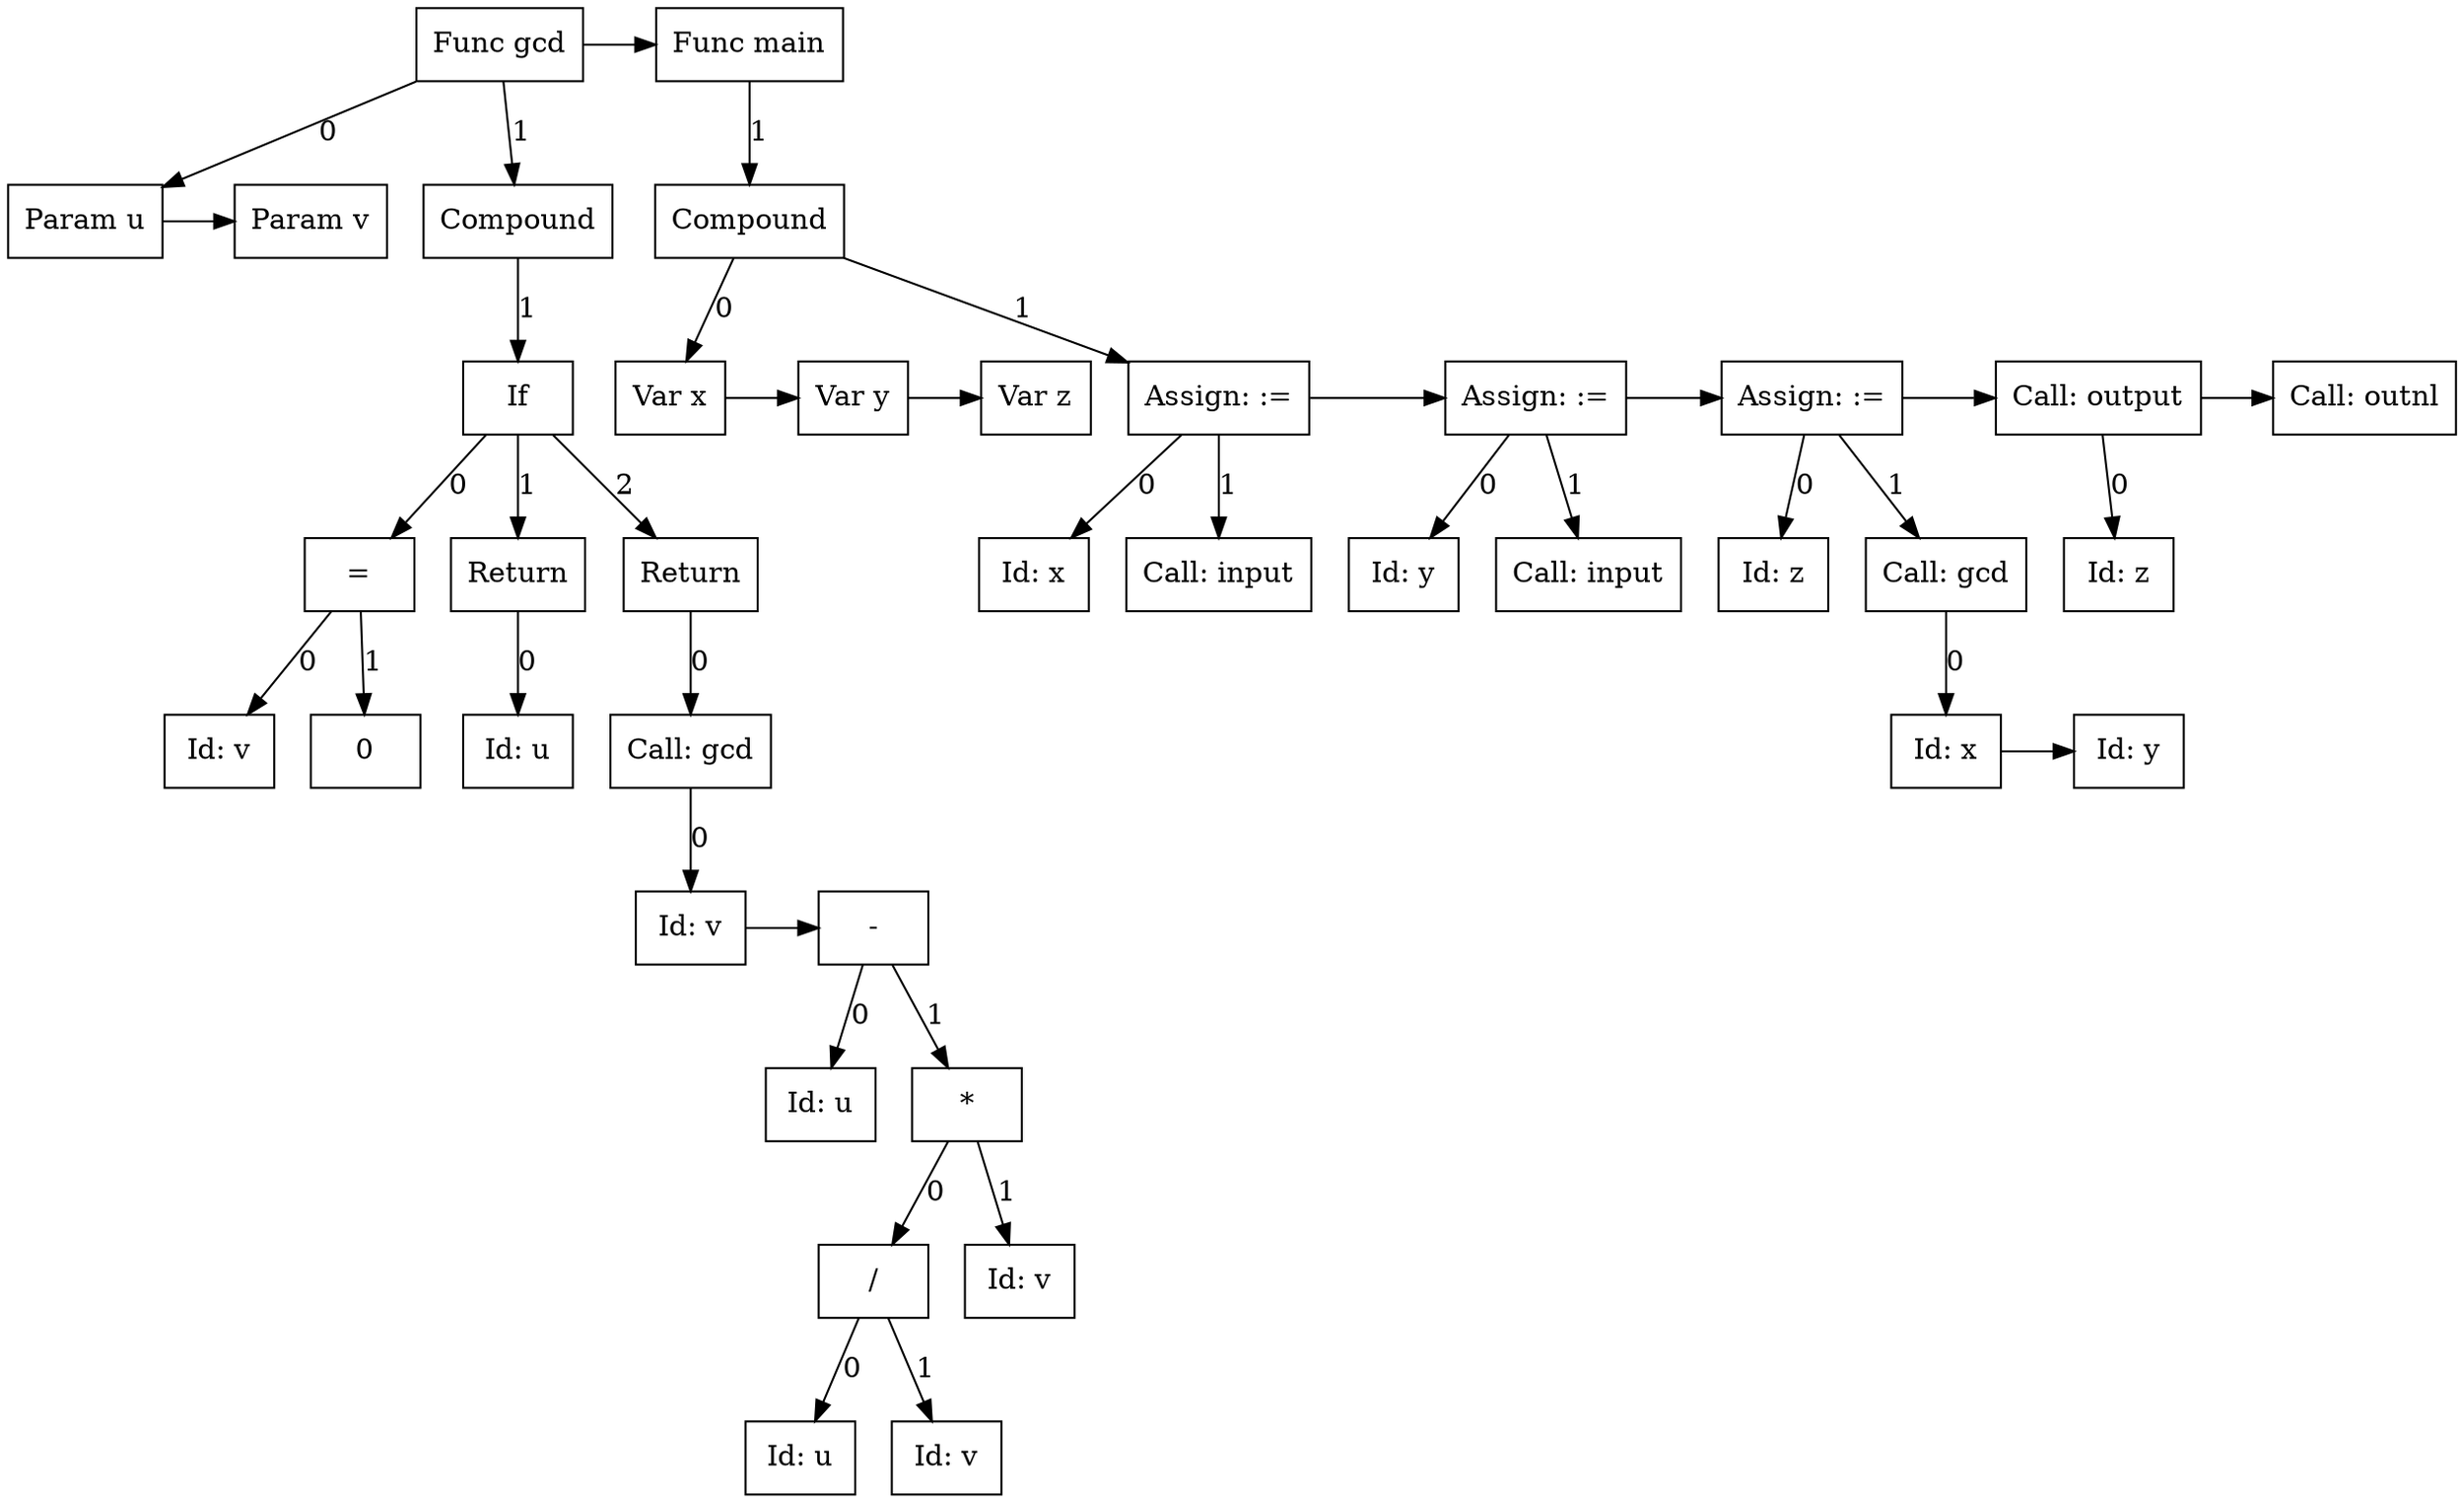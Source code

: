 digraph G {
node19 [label="Func gcd"; shape=box];
subgraph childNames_19 {
rankdir="LR"; rank="same"; ordering=out
node0 [label="Param u"; shape=box];
node18 [label="Compound"; shape=box];
}

subgraph childPtrs_19 {
rankdir="TB";
node19 -> node0 [label="0"];
node19 -> node18 [label="1"];
}

subgraph SibNames_0 {
rankdir="LR"; rank="same";
node0 [label="Param u"; shape=box];
node1 [label="Param v"; shape=box];
}

subgraph SibPtrs_0 {
rankdir="LR";
node0 -> node1;
}

subgraph childNames_18 {
rankdir="LR"; rank="same"; ordering=out
node17 [label="If"; shape=box];
}

subgraph childPtrs_18 {
rankdir="TB";
node18 -> node17 [label="1"];
}

subgraph childNames_17 {
rankdir="LR"; rank="same"; ordering=out
node4 [label="="; shape=box];
node6 [label="Return"; shape=box];
node16 [label="Return"; shape=box];
}

subgraph childPtrs_17 {
rankdir="TB";
node17 -> node4 [label="0"];
node17 -> node6 [label="1"];
node17 -> node16 [label="2"];
}

subgraph childNames_4 {
rankdir="LR"; rank="same"; ordering=out
node2 [label="Id: v"; shape=box];
node3 [label="0"; shape=box];
}

subgraph childPtrs_4 {
rankdir="TB";
node4 -> node2 [label="0"];
node4 -> node3 [label="1"];
}

subgraph childNames_6 {
rankdir="LR"; rank="same"; ordering=out
node5 [label="Id: u"; shape=box];
}

subgraph childPtrs_6 {
rankdir="TB";
node6 -> node5 [label="0"];
}

subgraph childNames_16 {
rankdir="LR"; rank="same"; ordering=out
node15 [label="Call: gcd"; shape=box];
}

subgraph childPtrs_16 {
rankdir="TB";
node16 -> node15 [label="0"];
}

subgraph childNames_15 {
rankdir="LR"; rank="same"; ordering=out
node7 [label="Id: v"; shape=box];
}

subgraph childPtrs_15 {
rankdir="TB";
node15 -> node7 [label="0"];
}

subgraph SibNames_7 {
rankdir="LR"; rank="same";
node7 [label="Id: v"; shape=box];
node14 [label="-"; shape=box];
}

subgraph SibPtrs_7 {
rankdir="LR";
node7 -> node14;
}

subgraph childNames_14 {
rankdir="LR"; rank="same"; ordering=out
node8 [label="Id: u"; shape=box];
node13 [label="*"; shape=box];
}

subgraph childPtrs_14 {
rankdir="TB";
node14 -> node8 [label="0"];
node14 -> node13 [label="1"];
}

subgraph childNames_13 {
rankdir="LR"; rank="same"; ordering=out
node11 [label="/"; shape=box];
node12 [label="Id: v"; shape=box];
}

subgraph childPtrs_13 {
rankdir="TB";
node13 -> node11 [label="0"];
node13 -> node12 [label="1"];
}

subgraph childNames_11 {
rankdir="LR"; rank="same"; ordering=out
node9 [label="Id: u"; shape=box];
node10 [label="Id: v"; shape=box];
}

subgraph childPtrs_11 {
rankdir="TB";
node11 -> node9 [label="0"];
node11 -> node10 [label="1"];
}

subgraph SibNames_19 {
rankdir="LR"; rank="same";
node19 [label="Func gcd"; shape=box];
node38 [label="Func main"; shape=box];
}

subgraph SibPtrs_19 {
rankdir="LR";
node19 -> node38;
}

subgraph childNames_38 {
rankdir="LR"; rank="same"; ordering=out
node37 [label="Compound"; shape=box];
}

subgraph childPtrs_38 {
rankdir="TB";
node38 -> node37 [label="1"];
}

subgraph childNames_37 {
rankdir="LR"; rank="same"; ordering=out
node20 [label="Var x"; shape=box];
node25 [label="Assign: :="; shape=box];
}

subgraph childPtrs_37 {
rankdir="TB";
node37 -> node20 [label="0"];
node37 -> node25 [label="1"];
}

subgraph SibNames_20 {
rankdir="LR"; rank="same";
node20 [label="Var x"; shape=box];
node21 [label="Var y"; shape=box];
node22 [label="Var z"; shape=box];
}

subgraph SibPtrs_20 {
rankdir="LR";
node20 -> node21;
node21 -> node22;
}

subgraph childNames_25 {
rankdir="LR"; rank="same"; ordering=out
node23 [label="Id: x"; shape=box];
node24 [label="Call: input"; shape=box];
}

subgraph childPtrs_25 {
rankdir="TB";
node25 -> node23 [label="0"];
node25 -> node24 [label="1"];
}

subgraph SibNames_25 {
rankdir="LR"; rank="same";
node25 [label="Assign: :="; shape=box];
node28 [label="Assign: :="; shape=box];
node33 [label="Assign: :="; shape=box];
node35 [label="Call: output"; shape=box];
node36 [label="Call: outnl"; shape=box];
}

subgraph SibPtrs_25 {
rankdir="LR";
node25 -> node28;
node28 -> node33;
node33 -> node35;
node35 -> node36;
}

subgraph childNames_28 {
rankdir="LR"; rank="same"; ordering=out
node26 [label="Id: y"; shape=box];
node27 [label="Call: input"; shape=box];
}

subgraph childPtrs_28 {
rankdir="TB";
node28 -> node26 [label="0"];
node28 -> node27 [label="1"];
}

subgraph childNames_33 {
rankdir="LR"; rank="same"; ordering=out
node29 [label="Id: z"; shape=box];
node32 [label="Call: gcd"; shape=box];
}

subgraph childPtrs_33 {
rankdir="TB";
node33 -> node29 [label="0"];
node33 -> node32 [label="1"];
}

subgraph childNames_32 {
rankdir="LR"; rank="same"; ordering=out
node30 [label="Id: x"; shape=box];
}

subgraph childPtrs_32 {
rankdir="TB";
node32 -> node30 [label="0"];
}

subgraph SibNames_30 {
rankdir="LR"; rank="same";
node30 [label="Id: x"; shape=box];
node31 [label="Id: y"; shape=box];
}

subgraph SibPtrs_30 {
rankdir="LR";
node30 -> node31;
}

subgraph childNames_35 {
rankdir="LR"; rank="same"; ordering=out
node34 [label="Id: z"; shape=box];
}

subgraph childPtrs_35 {
rankdir="TB";
node35 -> node34 [label="0"];
}

}
